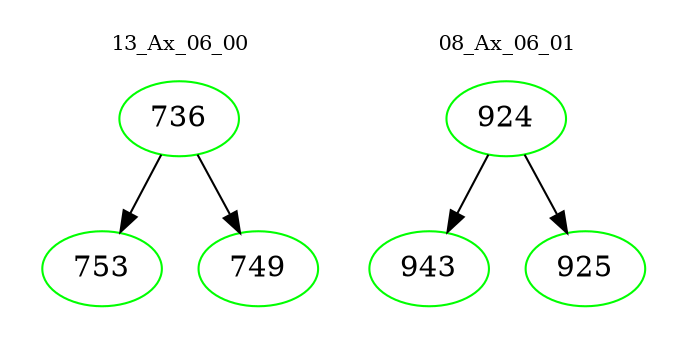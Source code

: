 digraph{
subgraph cluster_0 {
color = white
label = "13_Ax_06_00";
fontsize=10;
T0_736 [label="736", color="green"]
T0_736 -> T0_753 [color="black"]
T0_753 [label="753", color="green"]
T0_736 -> T0_749 [color="black"]
T0_749 [label="749", color="green"]
}
subgraph cluster_1 {
color = white
label = "08_Ax_06_01";
fontsize=10;
T1_924 [label="924", color="green"]
T1_924 -> T1_943 [color="black"]
T1_943 [label="943", color="green"]
T1_924 -> T1_925 [color="black"]
T1_925 [label="925", color="green"]
}
}
